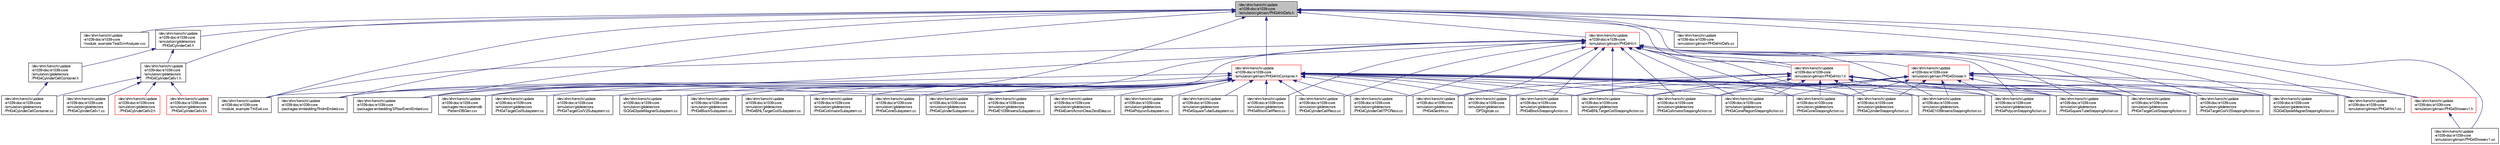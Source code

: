 digraph "/dev/shm/kenichi/update-e1039-doc/e1039-core/simulation/g4main/PHG4HitDefs.h"
{
  bgcolor="transparent";
  edge [fontname="FreeSans",fontsize="10",labelfontname="FreeSans",labelfontsize="10"];
  node [fontname="FreeSans",fontsize="10",shape=record];
  Node1 [label="/dev/shm/kenichi/update\l-e1039-doc/e1039-core\l/simulation/g4main/PHG4HitDefs.h",height=0.2,width=0.4,color="black", fillcolor="grey75", style="filled" fontcolor="black"];
  Node1 -> Node2 [dir="back",color="midnightblue",fontsize="10",style="solid",fontname="FreeSans"];
  Node2 [label="/dev/shm/kenichi/update\l-e1039-doc/e1039-core\l/module_example/TestSimAnalyzer.cxx",height=0.2,width=0.4,color="black",URL="$d0/d13/TestSimAnalyzer_8cxx.html"];
  Node1 -> Node3 [dir="back",color="midnightblue",fontsize="10",style="solid",fontname="FreeSans"];
  Node3 [label="/dev/shm/kenichi/update\l-e1039-doc/e1039-core\l/module_example/TrkEval.cxx",height=0.2,width=0.4,color="black",URL="$d2/d16/TrkEval_8cxx.html"];
  Node1 -> Node4 [dir="back",color="midnightblue",fontsize="10",style="solid",fontname="FreeSans"];
  Node4 [label="/dev/shm/kenichi/update\l-e1039-doc/e1039-core\l/packages/embedding/RndmEmbed.cxx",height=0.2,width=0.4,color="black",URL="$d0/d82/RndmEmbed_8cxx.html"];
  Node1 -> Node5 [dir="back",color="midnightblue",fontsize="10",style="solid",fontname="FreeSans"];
  Node5 [label="/dev/shm/kenichi/update\l-e1039-doc/e1039-core\l/packages/embedding/SRawEventEmbed.cxx",height=0.2,width=0.4,color="black",URL="$d7/d67/SRawEventEmbed_8cxx.html"];
  Node1 -> Node6 [dir="back",color="midnightblue",fontsize="10",style="solid",fontname="FreeSans"];
  Node6 [label="/dev/shm/kenichi/update\l-e1039-doc/e1039-core\l/packages/reco/patterndb\l/PatternDBGen.cxx",height=0.2,width=0.4,color="black",URL="$d4/da7/PatternDBGen_8cxx.html"];
  Node1 -> Node7 [dir="back",color="midnightblue",fontsize="10",style="solid",fontname="FreeSans"];
  Node7 [label="/dev/shm/kenichi/update\l-e1039-doc/e1039-core\l/simulation/g4detectors\l/PHG4CylinderCell.h",height=0.2,width=0.4,color="black",URL="$d7/d11/PHG4CylinderCell_8h.html"];
  Node7 -> Node8 [dir="back",color="midnightblue",fontsize="10",style="solid",fontname="FreeSans"];
  Node8 [label="/dev/shm/kenichi/update\l-e1039-doc/e1039-core\l/simulation/g4detectors\l/PHG4CylinderCellContainer.h",height=0.2,width=0.4,color="black",URL="$dc/db6/PHG4CylinderCellContainer_8h.html"];
  Node8 -> Node9 [dir="back",color="midnightblue",fontsize="10",style="solid",fontname="FreeSans"];
  Node9 [label="/dev/shm/kenichi/update\l-e1039-doc/e1039-core\l/simulation/g4detectors\l/PHG4CylinderCellContainer.cc",height=0.2,width=0.4,color="black",URL="$d6/dfd/PHG4CylinderCellContainer_8cc.html"];
  Node7 -> Node10 [dir="back",color="midnightblue",fontsize="10",style="solid",fontname="FreeSans"];
  Node10 [label="/dev/shm/kenichi/update\l-e1039-doc/e1039-core\l/simulation/g4detectors\l/PHG4CylinderCellv1.h",height=0.2,width=0.4,color="black",URL="$d1/d3b/PHG4CylinderCellv1_8h.html"];
  Node10 -> Node9 [dir="back",color="midnightblue",fontsize="10",style="solid",fontname="FreeSans"];
  Node10 -> Node11 [dir="back",color="midnightblue",fontsize="10",style="solid",fontname="FreeSans"];
  Node11 [label="/dev/shm/kenichi/update\l-e1039-doc/e1039-core\l/simulation/g4detectors\l/PHG4CylinderCellv1.cc",height=0.2,width=0.4,color="black",URL="$dd/da9/PHG4CylinderCellv1_8cc.html"];
  Node10 -> Node12 [dir="back",color="midnightblue",fontsize="10",style="solid",fontname="FreeSans"];
  Node12 [label="/dev/shm/kenichi/update\l-e1039-doc/e1039-core\l/simulation/g4detectors\l/PHG4CylinderCellv2.h",height=0.2,width=0.4,color="red",URL="$d3/dc3/PHG4CylinderCellv2_8h.html"];
  Node10 -> Node13 [dir="back",color="midnightblue",fontsize="10",style="solid",fontname="FreeSans"];
  Node13 [label="/dev/shm/kenichi/update\l-e1039-doc/e1039-core\l/simulation/g4detectors\l/PHG4CylinderCellv3.h",height=0.2,width=0.4,color="red",URL="$da/ded/PHG4CylinderCellv3_8h.html"];
  Node1 -> Node10 [dir="back",color="midnightblue",fontsize="10",style="solid",fontname="FreeSans"];
  Node1 -> Node14 [dir="back",color="midnightblue",fontsize="10",style="solid",fontname="FreeSans"];
  Node14 [label="/dev/shm/kenichi/update\l-e1039-doc/e1039-core\l/simulation/g4main/PHG4HitContainer.h",height=0.2,width=0.4,color="red",URL="$d3/d08/PHG4HitContainer_8h.html"];
  Node14 -> Node3 [dir="back",color="midnightblue",fontsize="10",style="solid",fontname="FreeSans"];
  Node14 -> Node4 [dir="back",color="midnightblue",fontsize="10",style="solid",fontname="FreeSans"];
  Node14 -> Node5 [dir="back",color="midnightblue",fontsize="10",style="solid",fontname="FreeSans"];
  Node14 -> Node6 [dir="back",color="midnightblue",fontsize="10",style="solid",fontname="FreeSans"];
  Node14 -> Node15 [dir="back",color="midnightblue",fontsize="10",style="solid",fontname="FreeSans"];
  Node15 [label="/dev/shm/kenichi/update\l-e1039-doc/e1039-core\l/simulation/g4detectors\l/DPDigitizer.cc",height=0.2,width=0.4,color="black",URL="$d4/dcd/DPDigitizer_8cc.html"];
  Node14 -> Node16 [dir="back",color="midnightblue",fontsize="10",style="solid",fontname="FreeSans"];
  Node16 [label="/dev/shm/kenichi/update\l-e1039-doc/e1039-core\l/simulation/g4detectors\l/PHG4BlockCellReco.cc",height=0.2,width=0.4,color="black",URL="$dc/d32/PHG4BlockCellReco_8cc.html"];
  Node14 -> Node17 [dir="back",color="midnightblue",fontsize="10",style="solid",fontname="FreeSans"];
  Node17 [label="/dev/shm/kenichi/update\l-e1039-doc/e1039-core\l/simulation/g4detectors\l/PHG4BlockSteppingAction.cc",height=0.2,width=0.4,color="black",URL="$d8/de3/PHG4BlockSteppingAction_8cc.html"];
  Node14 -> Node18 [dir="back",color="midnightblue",fontsize="10",style="solid",fontname="FreeSans"];
  Node18 [label="/dev/shm/kenichi/update\l-e1039-doc/e1039-core\l/simulation/g4detectors\l/PHG4BlockSubsystem.cc",height=0.2,width=0.4,color="black",URL="$d6/dfe/PHG4BlockSubsystem_8cc.html"];
  Node14 -> Node19 [dir="back",color="midnightblue",fontsize="10",style="solid",fontname="FreeSans"];
  Node19 [label="/dev/shm/kenichi/update\l-e1039-doc/e1039-core\l/simulation/g4detectors\l/PHG4BNLTargetCoilSteppingAction.cc",height=0.2,width=0.4,color="black",URL="$d3/d6f/PHG4BNLTargetCoilSteppingAction_8cc.html"];
  Node14 -> Node20 [dir="back",color="midnightblue",fontsize="10",style="solid",fontname="FreeSans"];
  Node20 [label="/dev/shm/kenichi/update\l-e1039-doc/e1039-core\l/simulation/g4detectors\l/PHG4BNLTargetCoilSubsystem.cc",height=0.2,width=0.4,color="black",URL="$d1/de4/PHG4BNLTargetCoilSubsystem_8cc.html"];
  Node14 -> Node21 [dir="back",color="midnightblue",fontsize="10",style="solid",fontname="FreeSans"];
  Node21 [label="/dev/shm/kenichi/update\l-e1039-doc/e1039-core\l/simulation/g4detectors\l/PHG4CollimatorSteppingAction.cc",height=0.2,width=0.4,color="black",URL="$d0/dfc/PHG4CollimatorSteppingAction_8cc.html"];
  Node14 -> Node22 [dir="back",color="midnightblue",fontsize="10",style="solid",fontname="FreeSans"];
  Node22 [label="/dev/shm/kenichi/update\l-e1039-doc/e1039-core\l/simulation/g4detectors\l/PHG4CollimatorSubsystem.cc",height=0.2,width=0.4,color="black",URL="$de/db1/PHG4CollimatorSubsystem_8cc.html"];
  Node14 -> Node23 [dir="back",color="midnightblue",fontsize="10",style="solid",fontname="FreeSans"];
  Node23 [label="/dev/shm/kenichi/update\l-e1039-doc/e1039-core\l/simulation/g4detectors\l/PHG4ConeRegionSteppingAction.cc",height=0.2,width=0.4,color="black",URL="$d3/d71/PHG4ConeRegionSteppingAction_8cc.html"];
  Node14 -> Node24 [dir="back",color="midnightblue",fontsize="10",style="solid",fontname="FreeSans"];
  Node24 [label="/dev/shm/kenichi/update\l-e1039-doc/e1039-core\l/simulation/g4detectors\l/PHG4ConeSteppingAction.cc",height=0.2,width=0.4,color="black",URL="$d3/d4a/PHG4ConeSteppingAction_8cc.html"];
  Node14 -> Node25 [dir="back",color="midnightblue",fontsize="10",style="solid",fontname="FreeSans"];
  Node25 [label="/dev/shm/kenichi/update\l-e1039-doc/e1039-core\l/simulation/g4detectors\l/PHG4ConeSubsystem.cc",height=0.2,width=0.4,color="black",URL="$d4/de9/PHG4ConeSubsystem_8cc.html"];
  Node14 -> Node26 [dir="back",color="midnightblue",fontsize="10",style="solid",fontname="FreeSans"];
  Node26 [label="/dev/shm/kenichi/update\l-e1039-doc/e1039-core\l/simulation/g4detectors\l/PHG4CylinderCellReco.cc",height=0.2,width=0.4,color="black",URL="$dd/da5/PHG4CylinderCellReco_8cc.html"];
  Node14 -> Node27 [dir="back",color="midnightblue",fontsize="10",style="solid",fontname="FreeSans"];
  Node27 [label="/dev/shm/kenichi/update\l-e1039-doc/e1039-core\l/simulation/g4detectors\l/PHG4CylinderCellTPCReco.cc",height=0.2,width=0.4,color="black",URL="$da/d12/PHG4CylinderCellTPCReco_8cc.html"];
  Node14 -> Node28 [dir="back",color="midnightblue",fontsize="10",style="solid",fontname="FreeSans"];
  Node28 [label="/dev/shm/kenichi/update\l-e1039-doc/e1039-core\l/simulation/g4detectors\l/PHG4CylinderSteppingAction.cc",height=0.2,width=0.4,color="black",URL="$dc/d5d/PHG4CylinderSteppingAction_8cc.html"];
  Node14 -> Node29 [dir="back",color="midnightblue",fontsize="10",style="solid",fontname="FreeSans"];
  Node29 [label="/dev/shm/kenichi/update\l-e1039-doc/e1039-core\l/simulation/g4detectors\l/PHG4CylinderSubsystem.cc",height=0.2,width=0.4,color="black",URL="$df/df1/PHG4CylinderSubsystem_8cc.html"];
  Node14 -> Node30 [dir="back",color="midnightblue",fontsize="10",style="solid",fontname="FreeSans"];
  Node30 [label="/dev/shm/kenichi/update\l-e1039-doc/e1039-core\l/simulation/g4detectors\l/PHG4E1039InsensSteppingAction.cc",height=0.2,width=0.4,color="black",URL="$d4/ddf/PHG4E1039InsensSteppingAction_8cc.html"];
  Node14 -> Node31 [dir="back",color="midnightblue",fontsize="10",style="solid",fontname="FreeSans"];
  Node31 [label="/dev/shm/kenichi/update\l-e1039-doc/e1039-core\l/simulation/g4detectors\l/PHG4E1039InsensSubsystem.cc",height=0.2,width=0.4,color="black",URL="$dc/de7/PHG4E1039InsensSubsystem_8cc.html"];
  Node14 -> Node32 [dir="back",color="midnightblue",fontsize="10",style="solid",fontname="FreeSans"];
  Node32 [label="/dev/shm/kenichi/update\l-e1039-doc/e1039-core\l/simulation/g4detectors\l/PHG4EventActionClearZeroEdep.cc",height=0.2,width=0.4,color="black",URL="$d8/dfd/PHG4EventActionClearZeroEdep_8cc.html"];
  Node14 -> Node33 [dir="back",color="midnightblue",fontsize="10",style="solid",fontname="FreeSans"];
  Node33 [label="/dev/shm/kenichi/update\l-e1039-doc/e1039-core\l/simulation/g4detectors\l/PHG4GenHit.cc",height=0.2,width=0.4,color="black",URL="$de/d17/PHG4GenHit_8cc.html"];
  Node14 -> Node34 [dir="back",color="midnightblue",fontsize="10",style="solid",fontname="FreeSans"];
  Node34 [label="/dev/shm/kenichi/update\l-e1039-doc/e1039-core\l/simulation/g4detectors\l/PHG4PolyconSteppingAction.cc",height=0.2,width=0.4,color="black",URL="$d7/d88/PHG4PolyconSteppingAction_8cc.html"];
  Node14 -> Node35 [dir="back",color="midnightblue",fontsize="10",style="solid",fontname="FreeSans"];
  Node35 [label="/dev/shm/kenichi/update\l-e1039-doc/e1039-core\l/simulation/g4detectors\l/PHG4PolyconSubsystem.cc",height=0.2,width=0.4,color="black",URL="$dd/dc9/PHG4PolyconSubsystem_8cc.html"];
  Node14 -> Node36 [dir="back",color="midnightblue",fontsize="10",style="solid",fontname="FreeSans"];
  Node36 [label="/dev/shm/kenichi/update\l-e1039-doc/e1039-core\l/simulation/g4detectors\l/PHG4SquareTubeSteppingAction.cc",height=0.2,width=0.4,color="black",URL="$da/da0/PHG4SquareTubeSteppingAction_8cc.html"];
  Node14 -> Node37 [dir="back",color="midnightblue",fontsize="10",style="solid",fontname="FreeSans"];
  Node37 [label="/dev/shm/kenichi/update\l-e1039-doc/e1039-core\l/simulation/g4detectors\l/PHG4SquareTubeSubsystem.cc",height=0.2,width=0.4,color="black",URL="$df/d21/PHG4SquareTubeSubsystem_8cc.html"];
  Node14 -> Node38 [dir="back",color="midnightblue",fontsize="10",style="solid",fontname="FreeSans"];
  Node38 [label="/dev/shm/kenichi/update\l-e1039-doc/e1039-core\l/simulation/g4detectors\l/PHG4TargetCoilSteppingAction.cc",height=0.2,width=0.4,color="black",URL="$db/dbc/PHG4TargetCoilSteppingAction_8cc.html"];
  Node14 -> Node39 [dir="back",color="midnightblue",fontsize="10",style="solid",fontname="FreeSans"];
  Node39 [label="/dev/shm/kenichi/update\l-e1039-doc/e1039-core\l/simulation/g4detectors\l/PHG4TargetCoilSubsystem.cc",height=0.2,width=0.4,color="black",URL="$df/de1/PHG4TargetCoilSubsystem_8cc.html"];
  Node14 -> Node40 [dir="back",color="midnightblue",fontsize="10",style="solid",fontname="FreeSans"];
  Node40 [label="/dev/shm/kenichi/update\l-e1039-doc/e1039-core\l/simulation/g4detectors\l/PHG4TargetCoilV2SteppingAction.cc",height=0.2,width=0.4,color="black",URL="$da/d59/PHG4TargetCoilV2SteppingAction_8cc.html"];
  Node14 -> Node41 [dir="back",color="midnightblue",fontsize="10",style="solid",fontname="FreeSans"];
  Node41 [label="/dev/shm/kenichi/update\l-e1039-doc/e1039-core\l/simulation/g4detectors\l/PHG4TargetCoilV2Subsystem.cc",height=0.2,width=0.4,color="black",URL="$d8/d58/PHG4TargetCoilV2Subsystem_8cc.html"];
  Node14 -> Node42 [dir="back",color="midnightblue",fontsize="10",style="solid",fontname="FreeSans"];
  Node42 [label="/dev/shm/kenichi/update\l-e1039-doc/e1039-core\l/simulation/g4detectors\l/SQG4DipoleMagnetSteppingAction.cc",height=0.2,width=0.4,color="black",URL="$dc/d5a/SQG4DipoleMagnetSteppingAction_8cc.html"];
  Node14 -> Node43 [dir="back",color="midnightblue",fontsize="10",style="solid",fontname="FreeSans"];
  Node43 [label="/dev/shm/kenichi/update\l-e1039-doc/e1039-core\l/simulation/g4detectors\l/SQG4DipoleMagnetSubsystem.cc",height=0.2,width=0.4,color="black",URL="$de/dfb/SQG4DipoleMagnetSubsystem_8cc.html"];
  Node1 -> Node44 [dir="back",color="midnightblue",fontsize="10",style="solid",fontname="FreeSans"];
  Node44 [label="/dev/shm/kenichi/update\l-e1039-doc/e1039-core\l/simulation/g4main/PHG4Hit.h",height=0.2,width=0.4,color="red",URL="$de/d83/PHG4Hit_8h.html"];
  Node44 -> Node3 [dir="back",color="midnightblue",fontsize="10",style="solid",fontname="FreeSans"];
  Node44 -> Node4 [dir="back",color="midnightblue",fontsize="10",style="solid",fontname="FreeSans"];
  Node44 -> Node5 [dir="back",color="midnightblue",fontsize="10",style="solid",fontname="FreeSans"];
  Node44 -> Node6 [dir="back",color="midnightblue",fontsize="10",style="solid",fontname="FreeSans"];
  Node44 -> Node16 [dir="back",color="midnightblue",fontsize="10",style="solid",fontname="FreeSans"];
  Node44 -> Node17 [dir="back",color="midnightblue",fontsize="10",style="solid",fontname="FreeSans"];
  Node44 -> Node19 [dir="back",color="midnightblue",fontsize="10",style="solid",fontname="FreeSans"];
  Node44 -> Node21 [dir="back",color="midnightblue",fontsize="10",style="solid",fontname="FreeSans"];
  Node44 -> Node23 [dir="back",color="midnightblue",fontsize="10",style="solid",fontname="FreeSans"];
  Node44 -> Node24 [dir="back",color="midnightblue",fontsize="10",style="solid",fontname="FreeSans"];
  Node44 -> Node26 [dir="back",color="midnightblue",fontsize="10",style="solid",fontname="FreeSans"];
  Node44 -> Node27 [dir="back",color="midnightblue",fontsize="10",style="solid",fontname="FreeSans"];
  Node44 -> Node28 [dir="back",color="midnightblue",fontsize="10",style="solid",fontname="FreeSans"];
  Node44 -> Node30 [dir="back",color="midnightblue",fontsize="10",style="solid",fontname="FreeSans"];
  Node44 -> Node33 [dir="back",color="midnightblue",fontsize="10",style="solid",fontname="FreeSans"];
  Node44 -> Node34 [dir="back",color="midnightblue",fontsize="10",style="solid",fontname="FreeSans"];
  Node44 -> Node36 [dir="back",color="midnightblue",fontsize="10",style="solid",fontname="FreeSans"];
  Node44 -> Node38 [dir="back",color="midnightblue",fontsize="10",style="solid",fontname="FreeSans"];
  Node44 -> Node40 [dir="back",color="midnightblue",fontsize="10",style="solid",fontname="FreeSans"];
  Node44 -> Node42 [dir="back",color="midnightblue",fontsize="10",style="solid",fontname="FreeSans"];
  Node44 -> Node45 [dir="back",color="midnightblue",fontsize="10",style="solid",fontname="FreeSans"];
  Node45 [label="/dev/shm/kenichi/update\l-e1039-doc/e1039-core\l/simulation/g4main/PHG4Hitv1.h",height=0.2,width=0.4,color="red",URL="$db/d2b/PHG4Hitv1_8h.html"];
  Node45 -> Node15 [dir="back",color="midnightblue",fontsize="10",style="solid",fontname="FreeSans"];
  Node45 -> Node17 [dir="back",color="midnightblue",fontsize="10",style="solid",fontname="FreeSans"];
  Node45 -> Node19 [dir="back",color="midnightblue",fontsize="10",style="solid",fontname="FreeSans"];
  Node45 -> Node21 [dir="back",color="midnightblue",fontsize="10",style="solid",fontname="FreeSans"];
  Node45 -> Node23 [dir="back",color="midnightblue",fontsize="10",style="solid",fontname="FreeSans"];
  Node45 -> Node24 [dir="back",color="midnightblue",fontsize="10",style="solid",fontname="FreeSans"];
  Node45 -> Node28 [dir="back",color="midnightblue",fontsize="10",style="solid",fontname="FreeSans"];
  Node45 -> Node30 [dir="back",color="midnightblue",fontsize="10",style="solid",fontname="FreeSans"];
  Node45 -> Node33 [dir="back",color="midnightblue",fontsize="10",style="solid",fontname="FreeSans"];
  Node45 -> Node34 [dir="back",color="midnightblue",fontsize="10",style="solid",fontname="FreeSans"];
  Node45 -> Node36 [dir="back",color="midnightblue",fontsize="10",style="solid",fontname="FreeSans"];
  Node45 -> Node38 [dir="back",color="midnightblue",fontsize="10",style="solid",fontname="FreeSans"];
  Node45 -> Node40 [dir="back",color="midnightblue",fontsize="10",style="solid",fontname="FreeSans"];
  Node45 -> Node42 [dir="back",color="midnightblue",fontsize="10",style="solid",fontname="FreeSans"];
  Node45 -> Node46 [dir="back",color="midnightblue",fontsize="10",style="solid",fontname="FreeSans"];
  Node46 [label="/dev/shm/kenichi/update\l-e1039-doc/e1039-core\l/simulation/g4main/PHG4Hitv1.cc",height=0.2,width=0.4,color="black",URL="$df/d37/PHG4Hitv1_8cc.html"];
  Node1 -> Node45 [dir="back",color="midnightblue",fontsize="10",style="solid",fontname="FreeSans"];
  Node1 -> Node47 [dir="back",color="midnightblue",fontsize="10",style="solid",fontname="FreeSans"];
  Node47 [label="/dev/shm/kenichi/update\l-e1039-doc/e1039-core\l/simulation/g4main/PHG4HitDefs.cc",height=0.2,width=0.4,color="black",URL="$d4/d26/PHG4HitDefs_8cc.html"];
  Node1 -> Node46 [dir="back",color="midnightblue",fontsize="10",style="solid",fontname="FreeSans"];
  Node1 -> Node48 [dir="back",color="midnightblue",fontsize="10",style="solid",fontname="FreeSans"];
  Node48 [label="/dev/shm/kenichi/update\l-e1039-doc/e1039-core\l/simulation/g4main/PHG4Shower.h",height=0.2,width=0.4,color="red",URL="$d1/dc0/PHG4Shower_8h.html"];
  Node48 -> Node17 [dir="back",color="midnightblue",fontsize="10",style="solid",fontname="FreeSans"];
  Node48 -> Node19 [dir="back",color="midnightblue",fontsize="10",style="solid",fontname="FreeSans"];
  Node48 -> Node21 [dir="back",color="midnightblue",fontsize="10",style="solid",fontname="FreeSans"];
  Node48 -> Node23 [dir="back",color="midnightblue",fontsize="10",style="solid",fontname="FreeSans"];
  Node48 -> Node24 [dir="back",color="midnightblue",fontsize="10",style="solid",fontname="FreeSans"];
  Node48 -> Node28 [dir="back",color="midnightblue",fontsize="10",style="solid",fontname="FreeSans"];
  Node48 -> Node30 [dir="back",color="midnightblue",fontsize="10",style="solid",fontname="FreeSans"];
  Node48 -> Node34 [dir="back",color="midnightblue",fontsize="10",style="solid",fontname="FreeSans"];
  Node48 -> Node36 [dir="back",color="midnightblue",fontsize="10",style="solid",fontname="FreeSans"];
  Node48 -> Node38 [dir="back",color="midnightblue",fontsize="10",style="solid",fontname="FreeSans"];
  Node48 -> Node40 [dir="back",color="midnightblue",fontsize="10",style="solid",fontname="FreeSans"];
  Node48 -> Node42 [dir="back",color="midnightblue",fontsize="10",style="solid",fontname="FreeSans"];
  Node48 -> Node49 [dir="back",color="midnightblue",fontsize="10",style="solid",fontname="FreeSans"];
  Node49 [label="/dev/shm/kenichi/update\l-e1039-doc/e1039-core\l/simulation/g4main/PHG4Showerv1.h",height=0.2,width=0.4,color="red",URL="$dc/d1d/PHG4Showerv1_8h.html"];
  Node49 -> Node50 [dir="back",color="midnightblue",fontsize="10",style="solid",fontname="FreeSans"];
  Node50 [label="/dev/shm/kenichi/update\l-e1039-doc/e1039-core\l/simulation/g4main/PHG4Showerv1.cc",height=0.2,width=0.4,color="black",URL="$d1/dce/PHG4Showerv1_8cc.html"];
  Node1 -> Node49 [dir="back",color="midnightblue",fontsize="10",style="solid",fontname="FreeSans"];
  Node1 -> Node50 [dir="back",color="midnightblue",fontsize="10",style="solid",fontname="FreeSans"];
}
